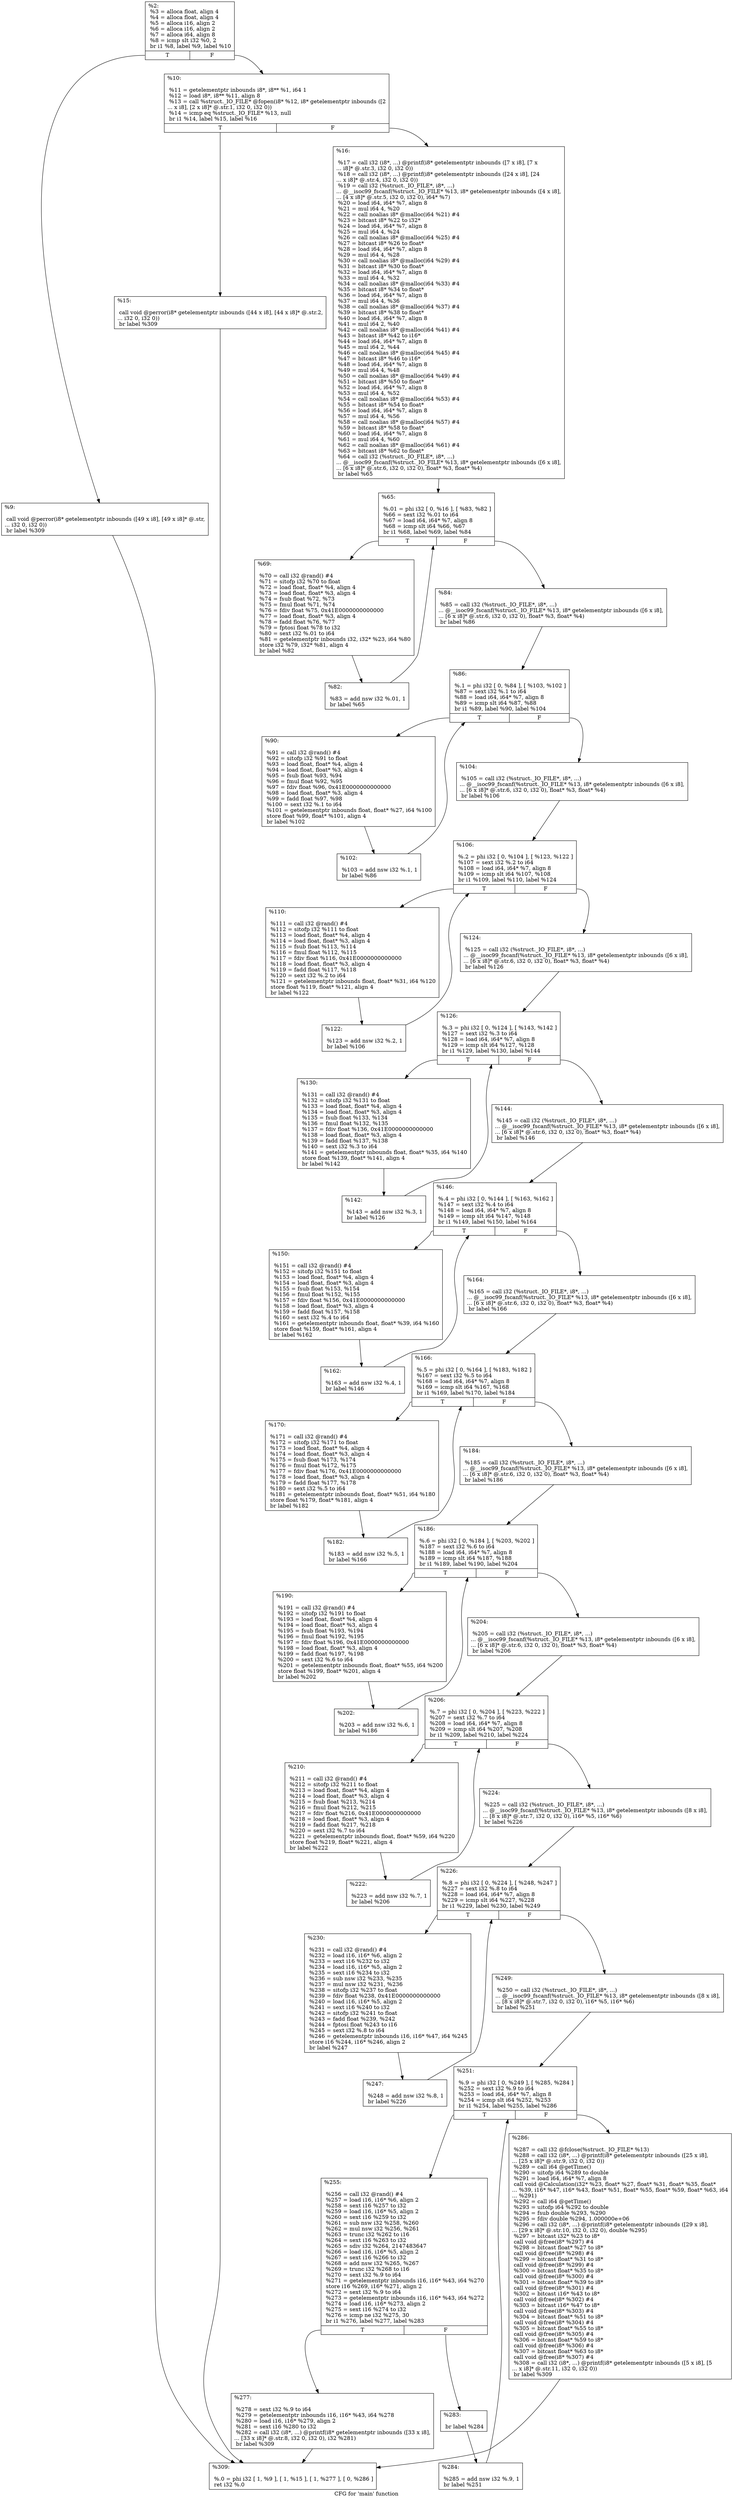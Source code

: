 digraph "CFG for 'main' function" {
	label="CFG for 'main' function";

	Node0x30645e0 [shape=record,label="{%2:\l  %3 = alloca float, align 4\l  %4 = alloca float, align 4\l  %5 = alloca i16, align 2\l  %6 = alloca i16, align 2\l  %7 = alloca i64, align 8\l  %8 = icmp slt i32 %0, 2\l  br i1 %8, label %9, label %10\l|{<s0>T|<s1>F}}"];
	Node0x30645e0:s0 -> Node0x3064710;
	Node0x30645e0:s1 -> Node0x30649c0;
	Node0x3064710 [shape=record,label="{%9:\l\l  call void @perror(i8* getelementptr inbounds ([49 x i8], [49 x i8]* @.str,\l... i32 0, i32 0))\l  br label %309\l}"];
	Node0x3064710 -> Node0x3064f00;
	Node0x30649c0 [shape=record,label="{%10:\l\l  %11 = getelementptr inbounds i8*, i8** %1, i64 1\l  %12 = load i8*, i8** %11, align 8\l  %13 = call %struct._IO_FILE* @fopen(i8* %12, i8* getelementptr inbounds ([2\l... x i8], [2 x i8]* @.str.1, i32 0, i32 0))\l  %14 = icmp eq %struct._IO_FILE* %13, null\l  br i1 %14, label %15, label %16\l|{<s0>T|<s1>F}}"];
	Node0x30649c0:s0 -> Node0x3065400;
	Node0x30649c0:s1 -> Node0x3065450;
	Node0x3065400 [shape=record,label="{%15:\l\l  call void @perror(i8* getelementptr inbounds ([44 x i8], [44 x i8]* @.str.2,\l... i32 0, i32 0))\l  br label %309\l}"];
	Node0x3065400 -> Node0x3064f00;
	Node0x3065450 [shape=record,label="{%16:\l\l  %17 = call i32 (i8*, ...) @printf(i8* getelementptr inbounds ([7 x i8], [7 x\l... i8]* @.str.3, i32 0, i32 0))\l  %18 = call i32 (i8*, ...) @printf(i8* getelementptr inbounds ([24 x i8], [24\l... x i8]* @.str.4, i32 0, i32 0))\l  %19 = call i32 (%struct._IO_FILE*, i8*, ...)\l... @__isoc99_fscanf(%struct._IO_FILE* %13, i8* getelementptr inbounds ([4 x i8],\l... [4 x i8]* @.str.5, i32 0, i32 0), i64* %7)\l  %20 = load i64, i64* %7, align 8\l  %21 = mul i64 4, %20\l  %22 = call noalias i8* @malloc(i64 %21) #4\l  %23 = bitcast i8* %22 to i32*\l  %24 = load i64, i64* %7, align 8\l  %25 = mul i64 4, %24\l  %26 = call noalias i8* @malloc(i64 %25) #4\l  %27 = bitcast i8* %26 to float*\l  %28 = load i64, i64* %7, align 8\l  %29 = mul i64 4, %28\l  %30 = call noalias i8* @malloc(i64 %29) #4\l  %31 = bitcast i8* %30 to float*\l  %32 = load i64, i64* %7, align 8\l  %33 = mul i64 4, %32\l  %34 = call noalias i8* @malloc(i64 %33) #4\l  %35 = bitcast i8* %34 to float*\l  %36 = load i64, i64* %7, align 8\l  %37 = mul i64 4, %36\l  %38 = call noalias i8* @malloc(i64 %37) #4\l  %39 = bitcast i8* %38 to float*\l  %40 = load i64, i64* %7, align 8\l  %41 = mul i64 2, %40\l  %42 = call noalias i8* @malloc(i64 %41) #4\l  %43 = bitcast i8* %42 to i16*\l  %44 = load i64, i64* %7, align 8\l  %45 = mul i64 2, %44\l  %46 = call noalias i8* @malloc(i64 %45) #4\l  %47 = bitcast i8* %46 to i16*\l  %48 = load i64, i64* %7, align 8\l  %49 = mul i64 4, %48\l  %50 = call noalias i8* @malloc(i64 %49) #4\l  %51 = bitcast i8* %50 to float*\l  %52 = load i64, i64* %7, align 8\l  %53 = mul i64 4, %52\l  %54 = call noalias i8* @malloc(i64 %53) #4\l  %55 = bitcast i8* %54 to float*\l  %56 = load i64, i64* %7, align 8\l  %57 = mul i64 4, %56\l  %58 = call noalias i8* @malloc(i64 %57) #4\l  %59 = bitcast i8* %58 to float*\l  %60 = load i64, i64* %7, align 8\l  %61 = mul i64 4, %60\l  %62 = call noalias i8* @malloc(i64 %61) #4\l  %63 = bitcast i8* %62 to float*\l  %64 = call i32 (%struct._IO_FILE*, i8*, ...)\l... @__isoc99_fscanf(%struct._IO_FILE* %13, i8* getelementptr inbounds ([6 x i8],\l... [6 x i8]* @.str.6, i32 0, i32 0), float* %3, float* %4)\l  br label %65\l}"];
	Node0x3065450 -> Node0x3066e70;
	Node0x3066e70 [shape=record,label="{%65:\l\l  %.01 = phi i32 [ 0, %16 ], [ %83, %82 ]\l  %66 = sext i32 %.01 to i64\l  %67 = load i64, i64* %7, align 8\l  %68 = icmp slt i64 %66, %67\l  br i1 %68, label %69, label %84\l|{<s0>T|<s1>F}}"];
	Node0x3066e70:s0 -> Node0x3068980;
	Node0x3066e70:s1 -> Node0x3068a10;
	Node0x3068980 [shape=record,label="{%69:\l\l  %70 = call i32 @rand() #4\l  %71 = sitofp i32 %70 to float\l  %72 = load float, float* %4, align 4\l  %73 = load float, float* %3, align 4\l  %74 = fsub float %72, %73\l  %75 = fmul float %71, %74\l  %76 = fdiv float %75, 0x41E0000000000000\l  %77 = load float, float* %3, align 4\l  %78 = fadd float %76, %77\l  %79 = fptosi float %78 to i32\l  %80 = sext i32 %.01 to i64\l  %81 = getelementptr inbounds i32, i32* %23, i64 %80\l  store i32 %79, i32* %81, align 4\l  br label %82\l}"];
	Node0x3068980 -> Node0x3066fa0;
	Node0x3066fa0 [shape=record,label="{%82:\l\l  %83 = add nsw i32 %.01, 1\l  br label %65\l}"];
	Node0x3066fa0 -> Node0x3066e70;
	Node0x3068a10 [shape=record,label="{%84:\l\l  %85 = call i32 (%struct._IO_FILE*, i8*, ...)\l... @__isoc99_fscanf(%struct._IO_FILE* %13, i8* getelementptr inbounds ([6 x i8],\l... [6 x i8]* @.str.6, i32 0, i32 0), float* %3, float* %4)\l  br label %86\l}"];
	Node0x3068a10 -> Node0x3069570;
	Node0x3069570 [shape=record,label="{%86:\l\l  %.1 = phi i32 [ 0, %84 ], [ %103, %102 ]\l  %87 = sext i32 %.1 to i64\l  %88 = load i64, i64* %7, align 8\l  %89 = icmp slt i64 %87, %88\l  br i1 %89, label %90, label %104\l|{<s0>T|<s1>F}}"];
	Node0x3069570:s0 -> Node0x303d9e0;
	Node0x3069570:s1 -> Node0x303da30;
	Node0x303d9e0 [shape=record,label="{%90:\l\l  %91 = call i32 @rand() #4\l  %92 = sitofp i32 %91 to float\l  %93 = load float, float* %4, align 4\l  %94 = load float, float* %3, align 4\l  %95 = fsub float %93, %94\l  %96 = fmul float %92, %95\l  %97 = fdiv float %96, 0x41E0000000000000\l  %98 = load float, float* %3, align 4\l  %99 = fadd float %97, %98\l  %100 = sext i32 %.1 to i64\l  %101 = getelementptr inbounds float, float* %27, i64 %100\l  store float %99, float* %101, align 4\l  br label %102\l}"];
	Node0x303d9e0 -> Node0x3069620;
	Node0x3069620 [shape=record,label="{%102:\l\l  %103 = add nsw i32 %.1, 1\l  br label %86\l}"];
	Node0x3069620 -> Node0x3069570;
	Node0x303da30 [shape=record,label="{%104:\l\l  %105 = call i32 (%struct._IO_FILE*, i8*, ...)\l... @__isoc99_fscanf(%struct._IO_FILE* %13, i8* getelementptr inbounds ([6 x i8],\l... [6 x i8]* @.str.6, i32 0, i32 0), float* %3, float* %4)\l  br label %106\l}"];
	Node0x303da30 -> Node0x306a620;
	Node0x306a620 [shape=record,label="{%106:\l\l  %.2 = phi i32 [ 0, %104 ], [ %123, %122 ]\l  %107 = sext i32 %.2 to i64\l  %108 = load i64, i64* %7, align 8\l  %109 = icmp slt i64 %107, %108\l  br i1 %109, label %110, label %124\l|{<s0>T|<s1>F}}"];
	Node0x306a620:s0 -> Node0x306a910;
	Node0x306a620:s1 -> Node0x306a960;
	Node0x306a910 [shape=record,label="{%110:\l\l  %111 = call i32 @rand() #4\l  %112 = sitofp i32 %111 to float\l  %113 = load float, float* %4, align 4\l  %114 = load float, float* %3, align 4\l  %115 = fsub float %113, %114\l  %116 = fmul float %112, %115\l  %117 = fdiv float %116, 0x41E0000000000000\l  %118 = load float, float* %3, align 4\l  %119 = fadd float %117, %118\l  %120 = sext i32 %.2 to i64\l  %121 = getelementptr inbounds float, float* %31, i64 %120\l  store float %119, float* %121, align 4\l  br label %122\l}"];
	Node0x306a910 -> Node0x306a6d0;
	Node0x306a6d0 [shape=record,label="{%122:\l\l  %123 = add nsw i32 %.2, 1\l  br label %106\l}"];
	Node0x306a6d0 -> Node0x306a620;
	Node0x306a960 [shape=record,label="{%124:\l\l  %125 = call i32 (%struct._IO_FILE*, i8*, ...)\l... @__isoc99_fscanf(%struct._IO_FILE* %13, i8* getelementptr inbounds ([6 x i8],\l... [6 x i8]* @.str.6, i32 0, i32 0), float* %3, float* %4)\l  br label %126\l}"];
	Node0x306a960 -> Node0x306b250;
	Node0x306b250 [shape=record,label="{%126:\l\l  %.3 = phi i32 [ 0, %124 ], [ %143, %142 ]\l  %127 = sext i32 %.3 to i64\l  %128 = load i64, i64* %7, align 8\l  %129 = icmp slt i64 %127, %128\l  br i1 %129, label %130, label %144\l|{<s0>T|<s1>F}}"];
	Node0x306b250:s0 -> Node0x3068370;
	Node0x306b250:s1 -> Node0x30683c0;
	Node0x3068370 [shape=record,label="{%130:\l\l  %131 = call i32 @rand() #4\l  %132 = sitofp i32 %131 to float\l  %133 = load float, float* %4, align 4\l  %134 = load float, float* %3, align 4\l  %135 = fsub float %133, %134\l  %136 = fmul float %132, %135\l  %137 = fdiv float %136, 0x41E0000000000000\l  %138 = load float, float* %3, align 4\l  %139 = fadd float %137, %138\l  %140 = sext i32 %.3 to i64\l  %141 = getelementptr inbounds float, float* %35, i64 %140\l  store float %139, float* %141, align 4\l  br label %142\l}"];
	Node0x3068370 -> Node0x306b300;
	Node0x306b300 [shape=record,label="{%142:\l\l  %143 = add nsw i32 %.3, 1\l  br label %126\l}"];
	Node0x306b300 -> Node0x306b250;
	Node0x30683c0 [shape=record,label="{%144:\l\l  %145 = call i32 (%struct._IO_FILE*, i8*, ...)\l... @__isoc99_fscanf(%struct._IO_FILE* %13, i8* getelementptr inbounds ([6 x i8],\l... [6 x i8]* @.str.6, i32 0, i32 0), float* %3, float* %4)\l  br label %146\l}"];
	Node0x30683c0 -> Node0x306c300;
	Node0x306c300 [shape=record,label="{%146:\l\l  %.4 = phi i32 [ 0, %144 ], [ %163, %162 ]\l  %147 = sext i32 %.4 to i64\l  %148 = load i64, i64* %7, align 8\l  %149 = icmp slt i64 %147, %148\l  br i1 %149, label %150, label %164\l|{<s0>T|<s1>F}}"];
	Node0x306c300:s0 -> Node0x306c5f0;
	Node0x306c300:s1 -> Node0x306c640;
	Node0x306c5f0 [shape=record,label="{%150:\l\l  %151 = call i32 @rand() #4\l  %152 = sitofp i32 %151 to float\l  %153 = load float, float* %4, align 4\l  %154 = load float, float* %3, align 4\l  %155 = fsub float %153, %154\l  %156 = fmul float %152, %155\l  %157 = fdiv float %156, 0x41E0000000000000\l  %158 = load float, float* %3, align 4\l  %159 = fadd float %157, %158\l  %160 = sext i32 %.4 to i64\l  %161 = getelementptr inbounds float, float* %39, i64 %160\l  store float %159, float* %161, align 4\l  br label %162\l}"];
	Node0x306c5f0 -> Node0x306c3b0;
	Node0x306c3b0 [shape=record,label="{%162:\l\l  %163 = add nsw i32 %.4, 1\l  br label %146\l}"];
	Node0x306c3b0 -> Node0x306c300;
	Node0x306c640 [shape=record,label="{%164:\l\l  %165 = call i32 (%struct._IO_FILE*, i8*, ...)\l... @__isoc99_fscanf(%struct._IO_FILE* %13, i8* getelementptr inbounds ([6 x i8],\l... [6 x i8]* @.str.6, i32 0, i32 0), float* %3, float* %4)\l  br label %166\l}"];
	Node0x306c640 -> Node0x306cf30;
	Node0x306cf30 [shape=record,label="{%166:\l\l  %.5 = phi i32 [ 0, %164 ], [ %183, %182 ]\l  %167 = sext i32 %.5 to i64\l  %168 = load i64, i64* %7, align 8\l  %169 = icmp slt i64 %167, %168\l  br i1 %169, label %170, label %184\l|{<s0>T|<s1>F}}"];
	Node0x306cf30:s0 -> Node0x306d220;
	Node0x306cf30:s1 -> Node0x306d270;
	Node0x306d220 [shape=record,label="{%170:\l\l  %171 = call i32 @rand() #4\l  %172 = sitofp i32 %171 to float\l  %173 = load float, float* %4, align 4\l  %174 = load float, float* %3, align 4\l  %175 = fsub float %173, %174\l  %176 = fmul float %172, %175\l  %177 = fdiv float %176, 0x41E0000000000000\l  %178 = load float, float* %3, align 4\l  %179 = fadd float %177, %178\l  %180 = sext i32 %.5 to i64\l  %181 = getelementptr inbounds float, float* %51, i64 %180\l  store float %179, float* %181, align 4\l  br label %182\l}"];
	Node0x306d220 -> Node0x306cfe0;
	Node0x306cfe0 [shape=record,label="{%182:\l\l  %183 = add nsw i32 %.5, 1\l  br label %166\l}"];
	Node0x306cfe0 -> Node0x306cf30;
	Node0x306d270 [shape=record,label="{%184:\l\l  %185 = call i32 (%struct._IO_FILE*, i8*, ...)\l... @__isoc99_fscanf(%struct._IO_FILE* %13, i8* getelementptr inbounds ([6 x i8],\l... [6 x i8]* @.str.6, i32 0, i32 0), float* %3, float* %4)\l  br label %186\l}"];
	Node0x306d270 -> Node0x306dba0;
	Node0x306dba0 [shape=record,label="{%186:\l\l  %.6 = phi i32 [ 0, %184 ], [ %203, %202 ]\l  %187 = sext i32 %.6 to i64\l  %188 = load i64, i64* %7, align 8\l  %189 = icmp slt i64 %187, %188\l  br i1 %189, label %190, label %204\l|{<s0>T|<s1>F}}"];
	Node0x306dba0:s0 -> Node0x306de90;
	Node0x306dba0:s1 -> Node0x306dee0;
	Node0x306de90 [shape=record,label="{%190:\l\l  %191 = call i32 @rand() #4\l  %192 = sitofp i32 %191 to float\l  %193 = load float, float* %4, align 4\l  %194 = load float, float* %3, align 4\l  %195 = fsub float %193, %194\l  %196 = fmul float %192, %195\l  %197 = fdiv float %196, 0x41E0000000000000\l  %198 = load float, float* %3, align 4\l  %199 = fadd float %197, %198\l  %200 = sext i32 %.6 to i64\l  %201 = getelementptr inbounds float, float* %55, i64 %200\l  store float %199, float* %201, align 4\l  br label %202\l}"];
	Node0x306de90 -> Node0x306dc50;
	Node0x306dc50 [shape=record,label="{%202:\l\l  %203 = add nsw i32 %.6, 1\l  br label %186\l}"];
	Node0x306dc50 -> Node0x306dba0;
	Node0x306dee0 [shape=record,label="{%204:\l\l  %205 = call i32 (%struct._IO_FILE*, i8*, ...)\l... @__isoc99_fscanf(%struct._IO_FILE* %13, i8* getelementptr inbounds ([6 x i8],\l... [6 x i8]* @.str.6, i32 0, i32 0), float* %3, float* %4)\l  br label %206\l}"];
	Node0x306dee0 -> Node0x306e7f0;
	Node0x306e7f0 [shape=record,label="{%206:\l\l  %.7 = phi i32 [ 0, %204 ], [ %223, %222 ]\l  %207 = sext i32 %.7 to i64\l  %208 = load i64, i64* %7, align 8\l  %209 = icmp slt i64 %207, %208\l  br i1 %209, label %210, label %224\l|{<s0>T|<s1>F}}"];
	Node0x306e7f0:s0 -> Node0x306eae0;
	Node0x306e7f0:s1 -> Node0x306eb30;
	Node0x306eae0 [shape=record,label="{%210:\l\l  %211 = call i32 @rand() #4\l  %212 = sitofp i32 %211 to float\l  %213 = load float, float* %4, align 4\l  %214 = load float, float* %3, align 4\l  %215 = fsub float %213, %214\l  %216 = fmul float %212, %215\l  %217 = fdiv float %216, 0x41E0000000000000\l  %218 = load float, float* %3, align 4\l  %219 = fadd float %217, %218\l  %220 = sext i32 %.7 to i64\l  %221 = getelementptr inbounds float, float* %59, i64 %220\l  store float %219, float* %221, align 4\l  br label %222\l}"];
	Node0x306eae0 -> Node0x306e8a0;
	Node0x306e8a0 [shape=record,label="{%222:\l\l  %223 = add nsw i32 %.7, 1\l  br label %206\l}"];
	Node0x306e8a0 -> Node0x306e7f0;
	Node0x306eb30 [shape=record,label="{%224:\l\l  %225 = call i32 (%struct._IO_FILE*, i8*, ...)\l... @__isoc99_fscanf(%struct._IO_FILE* %13, i8* getelementptr inbounds ([8 x i8],\l... [8 x i8]* @.str.7, i32 0, i32 0), i16* %5, i16* %6)\l  br label %226\l}"];
	Node0x306eb30 -> Node0x306f500;
	Node0x306f500 [shape=record,label="{%226:\l\l  %.8 = phi i32 [ 0, %224 ], [ %248, %247 ]\l  %227 = sext i32 %.8 to i64\l  %228 = load i64, i64* %7, align 8\l  %229 = icmp slt i64 %227, %228\l  br i1 %229, label %230, label %249\l|{<s0>T|<s1>F}}"];
	Node0x306f500:s0 -> Node0x306f7f0;
	Node0x306f500:s1 -> Node0x306f840;
	Node0x306f7f0 [shape=record,label="{%230:\l\l  %231 = call i32 @rand() #4\l  %232 = load i16, i16* %6, align 2\l  %233 = sext i16 %232 to i32\l  %234 = load i16, i16* %5, align 2\l  %235 = sext i16 %234 to i32\l  %236 = sub nsw i32 %233, %235\l  %237 = mul nsw i32 %231, %236\l  %238 = sitofp i32 %237 to float\l  %239 = fdiv float %238, 0x41E0000000000000\l  %240 = load i16, i16* %5, align 2\l  %241 = sext i16 %240 to i32\l  %242 = sitofp i32 %241 to float\l  %243 = fadd float %239, %242\l  %244 = fptosi float %243 to i16\l  %245 = sext i32 %.8 to i64\l  %246 = getelementptr inbounds i16, i16* %47, i64 %245\l  store i16 %244, i16* %246, align 2\l  br label %247\l}"];
	Node0x306f7f0 -> Node0x306f5b0;
	Node0x306f5b0 [shape=record,label="{%247:\l\l  %248 = add nsw i32 %.8, 1\l  br label %226\l}"];
	Node0x306f5b0 -> Node0x306f500;
	Node0x306f840 [shape=record,label="{%249:\l\l  %250 = call i32 (%struct._IO_FILE*, i8*, ...)\l... @__isoc99_fscanf(%struct._IO_FILE* %13, i8* getelementptr inbounds ([8 x i8],\l... [8 x i8]* @.str.7, i32 0, i32 0), i16* %5, i16* %6)\l  br label %251\l}"];
	Node0x306f840 -> Node0x3070350;
	Node0x3070350 [shape=record,label="{%251:\l\l  %.9 = phi i32 [ 0, %249 ], [ %285, %284 ]\l  %252 = sext i32 %.9 to i64\l  %253 = load i64, i64* %7, align 8\l  %254 = icmp slt i64 %252, %253\l  br i1 %254, label %255, label %286\l|{<s0>T|<s1>F}}"];
	Node0x3070350:s0 -> Node0x3070640;
	Node0x3070350:s1 -> Node0x3070690;
	Node0x3070640 [shape=record,label="{%255:\l\l  %256 = call i32 @rand() #4\l  %257 = load i16, i16* %6, align 2\l  %258 = sext i16 %257 to i32\l  %259 = load i16, i16* %5, align 2\l  %260 = sext i16 %259 to i32\l  %261 = sub nsw i32 %258, %260\l  %262 = mul nsw i32 %256, %261\l  %263 = trunc i32 %262 to i16\l  %264 = sext i16 %263 to i32\l  %265 = sdiv i32 %264, 2147483647\l  %266 = load i16, i16* %5, align 2\l  %267 = sext i16 %266 to i32\l  %268 = add nsw i32 %265, %267\l  %269 = trunc i32 %268 to i16\l  %270 = sext i32 %.9 to i64\l  %271 = getelementptr inbounds i16, i16* %43, i64 %270\l  store i16 %269, i16* %271, align 2\l  %272 = sext i32 %.9 to i64\l  %273 = getelementptr inbounds i16, i16* %43, i64 %272\l  %274 = load i16, i16* %273, align 2\l  %275 = sext i16 %274 to i32\l  %276 = icmp ne i32 %275, 30\l  br i1 %276, label %277, label %283\l|{<s0>T|<s1>F}}"];
	Node0x3070640:s0 -> Node0x306bc80;
	Node0x3070640:s1 -> Node0x3071a00;
	Node0x306bc80 [shape=record,label="{%277:\l\l  %278 = sext i32 %.9 to i64\l  %279 = getelementptr inbounds i16, i16* %43, i64 %278\l  %280 = load i16, i16* %279, align 2\l  %281 = sext i16 %280 to i32\l  %282 = call i32 (i8*, ...) @printf(i8* getelementptr inbounds ([33 x i8],\l... [33 x i8]* @.str.8, i32 0, i32 0), i32 %281)\l  br label %309\l}"];
	Node0x306bc80 -> Node0x3064f00;
	Node0x3071a00 [shape=record,label="{%283:\l\l  br label %284\l}"];
	Node0x3071a00 -> Node0x3070400;
	Node0x3070400 [shape=record,label="{%284:\l\l  %285 = add nsw i32 %.9, 1\l  br label %251\l}"];
	Node0x3070400 -> Node0x3070350;
	Node0x3070690 [shape=record,label="{%286:\l\l  %287 = call i32 @fclose(%struct._IO_FILE* %13)\l  %288 = call i32 (i8*, ...) @printf(i8* getelementptr inbounds ([25 x i8],\l... [25 x i8]* @.str.9, i32 0, i32 0))\l  %289 = call i64 @getTime()\l  %290 = uitofp i64 %289 to double\l  %291 = load i64, i64* %7, align 8\l  call void @Calculation(i32* %23, float* %27, float* %31, float* %35, float*\l... %39, i16* %47, i16* %43, float* %51, float* %55, float* %59, float* %63, i64\l... %291)\l  %292 = call i64 @getTime()\l  %293 = uitofp i64 %292 to double\l  %294 = fsub double %293, %290\l  %295 = fdiv double %294, 1.000000e+06\l  %296 = call i32 (i8*, ...) @printf(i8* getelementptr inbounds ([29 x i8],\l... [29 x i8]* @.str.10, i32 0, i32 0), double %295)\l  %297 = bitcast i32* %23 to i8*\l  call void @free(i8* %297) #4\l  %298 = bitcast float* %27 to i8*\l  call void @free(i8* %298) #4\l  %299 = bitcast float* %31 to i8*\l  call void @free(i8* %299) #4\l  %300 = bitcast float* %35 to i8*\l  call void @free(i8* %300) #4\l  %301 = bitcast float* %39 to i8*\l  call void @free(i8* %301) #4\l  %302 = bitcast i16* %43 to i8*\l  call void @free(i8* %302) #4\l  %303 = bitcast i16* %47 to i8*\l  call void @free(i8* %303) #4\l  %304 = bitcast float* %51 to i8*\l  call void @free(i8* %304) #4\l  %305 = bitcast float* %55 to i8*\l  call void @free(i8* %305) #4\l  %306 = bitcast float* %59 to i8*\l  call void @free(i8* %306) #4\l  %307 = bitcast float* %63 to i8*\l  call void @free(i8* %307) #4\l  %308 = call i32 (i8*, ...) @printf(i8* getelementptr inbounds ([5 x i8], [5\l... x i8]* @.str.11, i32 0, i32 0))\l  br label %309\l}"];
	Node0x3070690 -> Node0x3064f00;
	Node0x3064f00 [shape=record,label="{%309:\l\l  %.0 = phi i32 [ 1, %9 ], [ 1, %15 ], [ 1, %277 ], [ 0, %286 ]\l  ret i32 %.0\l}"];
}
